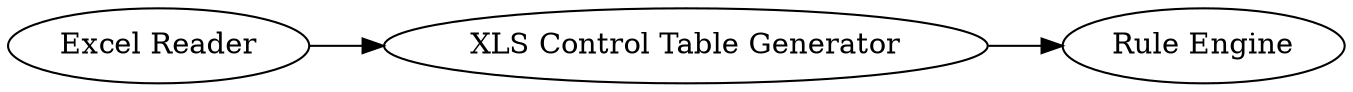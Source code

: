 digraph {
	1 [label="Excel Reader"]
	2 [label="XLS Control Table Generator"]
	3 [label="Rule Engine"]
	1 -> 2
	2 -> 3
	rankdir=LR
}
